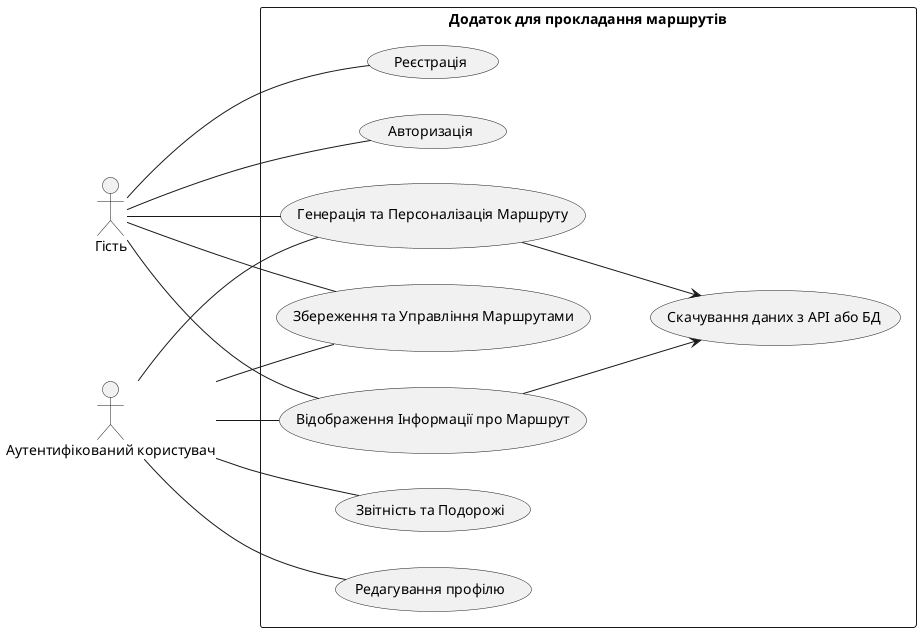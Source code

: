 @startuml
left to right direction
skinparam packageStyle rectangle

actor "Гість" as Guest
actor "Аутентифікований користувач" as AuthenticatedUser
rectangle "Додаток для прокладання маршрутів" {
  Guest -- (Реєстрація)
  Guest -- (Авторизація)
  Guest -- (Генерація та Персоналізація Маршруту)
  Guest -- (Збереження та Управління Маршрутами)
  Guest -- (Відображення Інформації про Маршрут)

  AuthenticatedUser -- (Генерація та Персоналізація Маршруту)
  AuthenticatedUser -- (Збереження та Управління Маршрутами)
  AuthenticatedUser -- (Відображення Інформації про Маршрут)
  AuthenticatedUser -- (Звітність та Подорожі)
  AuthenticatedUser -- (Редагування профілю)

  (Генерація та Персоналізація Маршруту) --> (Скачування даних з API або БД)
  (Відображення Інформації про Маршрут) --> (Скачування даних з API або БД)
}
@enduml
